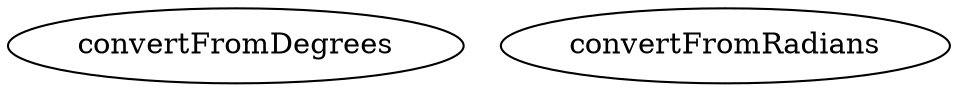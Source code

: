 /* Created by mdot for Matlab */
digraph m2html {

  convertFromDegrees [URL="convertFromDegrees.html"];
  convertFromRadians [URL="convertFromRadians.html"];
}